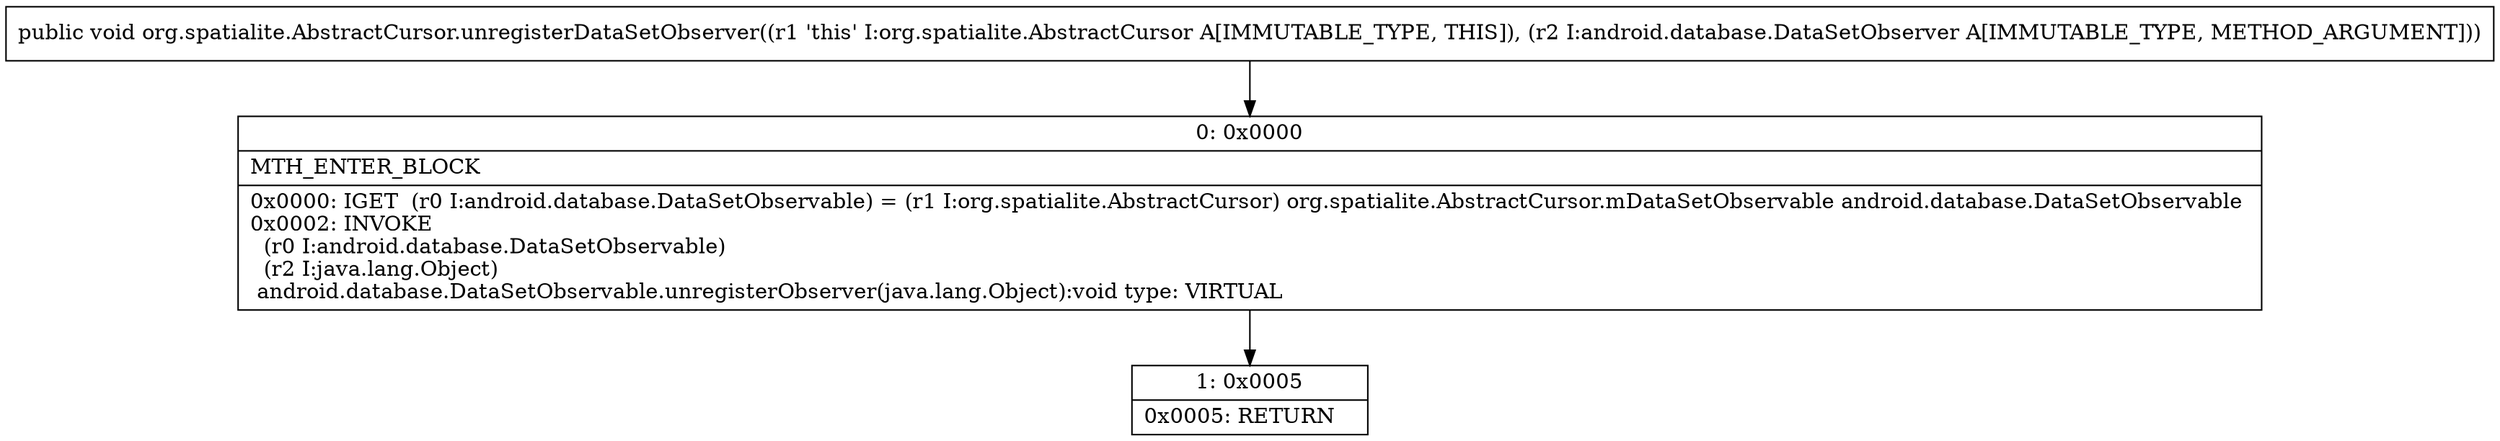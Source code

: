 digraph "CFG fororg.spatialite.AbstractCursor.unregisterDataSetObserver(Landroid\/database\/DataSetObserver;)V" {
Node_0 [shape=record,label="{0\:\ 0x0000|MTH_ENTER_BLOCK\l|0x0000: IGET  (r0 I:android.database.DataSetObservable) = (r1 I:org.spatialite.AbstractCursor) org.spatialite.AbstractCursor.mDataSetObservable android.database.DataSetObservable \l0x0002: INVOKE  \l  (r0 I:android.database.DataSetObservable)\l  (r2 I:java.lang.Object)\l android.database.DataSetObservable.unregisterObserver(java.lang.Object):void type: VIRTUAL \l}"];
Node_1 [shape=record,label="{1\:\ 0x0005|0x0005: RETURN   \l}"];
MethodNode[shape=record,label="{public void org.spatialite.AbstractCursor.unregisterDataSetObserver((r1 'this' I:org.spatialite.AbstractCursor A[IMMUTABLE_TYPE, THIS]), (r2 I:android.database.DataSetObserver A[IMMUTABLE_TYPE, METHOD_ARGUMENT])) }"];
MethodNode -> Node_0;
Node_0 -> Node_1;
}

